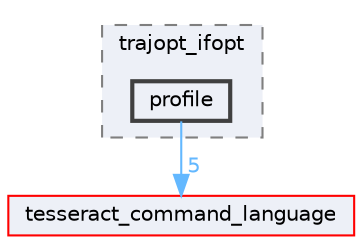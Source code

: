 digraph "tesseract_motion_planners/trajopt_ifopt/include/tesseract_motion_planners/trajopt_ifopt/profile"
{
 // LATEX_PDF_SIZE
  bgcolor="transparent";
  edge [fontname=Helvetica,fontsize=10,labelfontname=Helvetica,labelfontsize=10];
  node [fontname=Helvetica,fontsize=10,shape=box,height=0.2,width=0.4];
  compound=true
  subgraph clusterdir_03915b8f55476cb888b98a5024c6d97e {
    graph [ bgcolor="#edf0f7", pencolor="grey50", label="trajopt_ifopt", fontname=Helvetica,fontsize=10 style="filled,dashed", URL="dir_03915b8f55476cb888b98a5024c6d97e.html",tooltip=""]
  dir_fba7f52a1c57a1dab2c2a39a2dea67d1 [label="profile", fillcolor="#edf0f7", color="grey25", style="filled,bold", URL="dir_fba7f52a1c57a1dab2c2a39a2dea67d1.html",tooltip=""];
  }
  dir_fa47c2fa9b13a12fc195f1b83854b816 [label="tesseract_command_language", fillcolor="#edf0f7", color="red", style="filled", URL="dir_fa47c2fa9b13a12fc195f1b83854b816.html",tooltip=""];
  dir_fba7f52a1c57a1dab2c2a39a2dea67d1->dir_fa47c2fa9b13a12fc195f1b83854b816 [headlabel="5", labeldistance=1.5 headhref="dir_000032_000048.html" color="steelblue1" fontcolor="steelblue1"];
}
